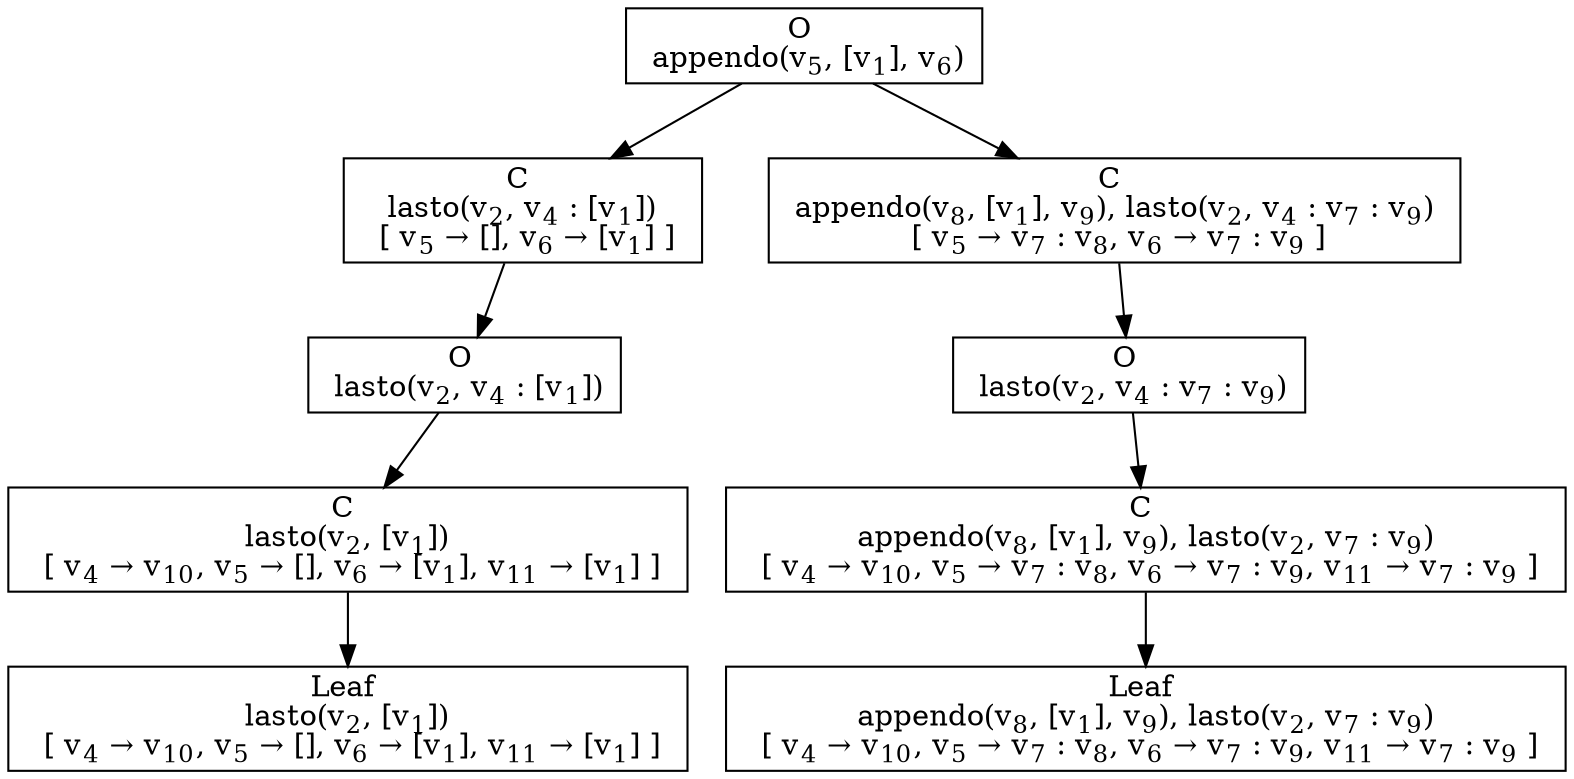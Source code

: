 digraph {
    graph [rankdir=TB
          ,bgcolor=transparent];
    node [shape=box
         ,fillcolor=white
         ,style=filled];
    0 [label=<O <BR/> appendo(v<SUB>5</SUB>, [v<SUB>1</SUB>], v<SUB>6</SUB>)>];
    1 [label=<C <BR/> lasto(v<SUB>2</SUB>, v<SUB>4</SUB> : [v<SUB>1</SUB>]) <BR/>  [ v<SUB>5</SUB> &rarr; [], v<SUB>6</SUB> &rarr; [v<SUB>1</SUB>] ] >];
    2 [label=<C <BR/> appendo(v<SUB>8</SUB>, [v<SUB>1</SUB>], v<SUB>9</SUB>), lasto(v<SUB>2</SUB>, v<SUB>4</SUB> : v<SUB>7</SUB> : v<SUB>9</SUB>) <BR/>  [ v<SUB>5</SUB> &rarr; v<SUB>7</SUB> : v<SUB>8</SUB>, v<SUB>6</SUB> &rarr; v<SUB>7</SUB> : v<SUB>9</SUB> ] >];
    3 [label=<O <BR/> lasto(v<SUB>2</SUB>, v<SUB>4</SUB> : [v<SUB>1</SUB>])>];
    4 [label=<C <BR/> lasto(v<SUB>2</SUB>, [v<SUB>1</SUB>]) <BR/>  [ v<SUB>4</SUB> &rarr; v<SUB>10</SUB>, v<SUB>5</SUB> &rarr; [], v<SUB>6</SUB> &rarr; [v<SUB>1</SUB>], v<SUB>11</SUB> &rarr; [v<SUB>1</SUB>] ] >];
    5 [label=<Leaf <BR/> lasto(v<SUB>2</SUB>, [v<SUB>1</SUB>]) <BR/>  [ v<SUB>4</SUB> &rarr; v<SUB>10</SUB>, v<SUB>5</SUB> &rarr; [], v<SUB>6</SUB> &rarr; [v<SUB>1</SUB>], v<SUB>11</SUB> &rarr; [v<SUB>1</SUB>] ] >];
    6 [label=<O <BR/> lasto(v<SUB>2</SUB>, v<SUB>4</SUB> : v<SUB>7</SUB> : v<SUB>9</SUB>)>];
    7 [label=<C <BR/> appendo(v<SUB>8</SUB>, [v<SUB>1</SUB>], v<SUB>9</SUB>), lasto(v<SUB>2</SUB>, v<SUB>7</SUB> : v<SUB>9</SUB>) <BR/>  [ v<SUB>4</SUB> &rarr; v<SUB>10</SUB>, v<SUB>5</SUB> &rarr; v<SUB>7</SUB> : v<SUB>8</SUB>, v<SUB>6</SUB> &rarr; v<SUB>7</SUB> : v<SUB>9</SUB>, v<SUB>11</SUB> &rarr; v<SUB>7</SUB> : v<SUB>9</SUB> ] >];
    8 [label=<Leaf <BR/> appendo(v<SUB>8</SUB>, [v<SUB>1</SUB>], v<SUB>9</SUB>), lasto(v<SUB>2</SUB>, v<SUB>7</SUB> : v<SUB>9</SUB>) <BR/>  [ v<SUB>4</SUB> &rarr; v<SUB>10</SUB>, v<SUB>5</SUB> &rarr; v<SUB>7</SUB> : v<SUB>8</SUB>, v<SUB>6</SUB> &rarr; v<SUB>7</SUB> : v<SUB>9</SUB>, v<SUB>11</SUB> &rarr; v<SUB>7</SUB> : v<SUB>9</SUB> ] >];
    0 -> 1 [label=""];
    0 -> 2 [label=""];
    1 -> 3 [label=""];
    2 -> 6 [label=""];
    3 -> 4 [label=""];
    4 -> 5 [label=""];
    6 -> 7 [label=""];
    7 -> 8 [label=""];
}